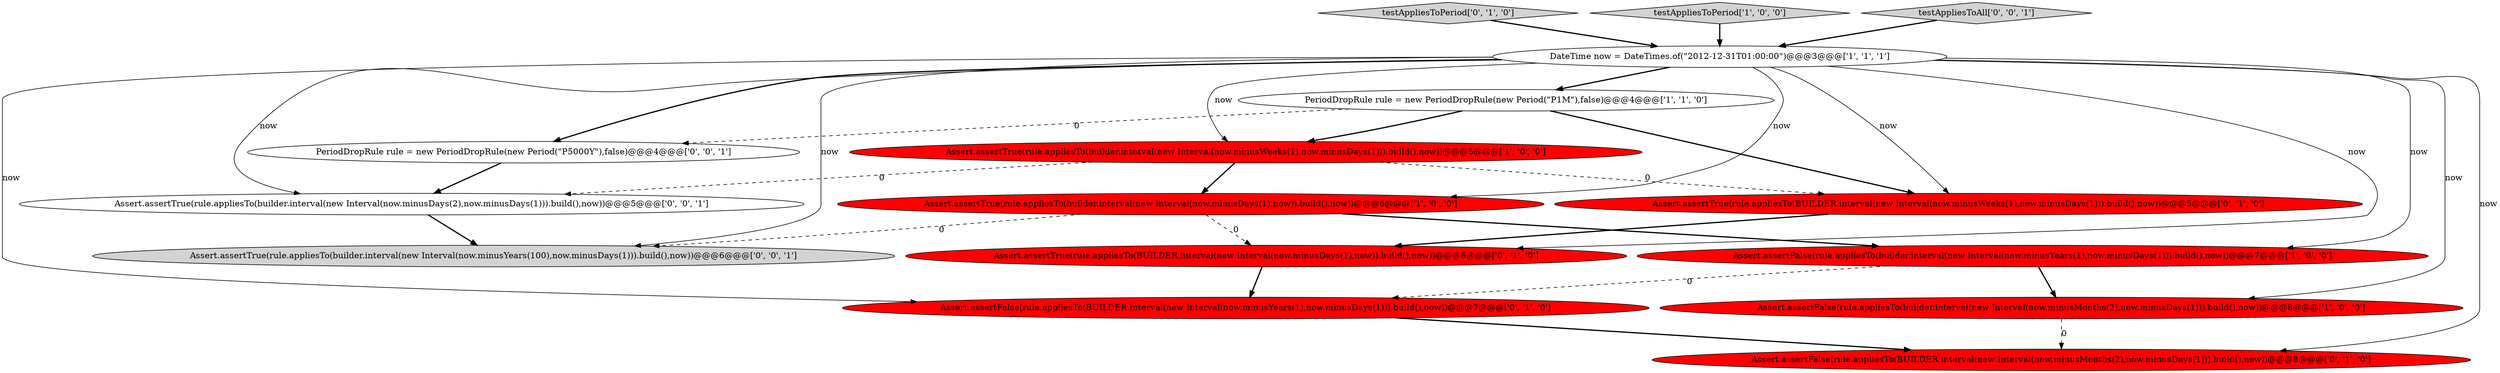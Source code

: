 digraph {
9 [style = filled, label = "testAppliesToPeriod['0', '1', '0']", fillcolor = lightgray, shape = diamond image = "AAA0AAABBB2BBB"];
0 [style = filled, label = "testAppliesToPeriod['1', '0', '0']", fillcolor = lightgray, shape = diamond image = "AAA0AAABBB1BBB"];
12 [style = filled, label = "testAppliesToAll['0', '0', '1']", fillcolor = lightgray, shape = diamond image = "AAA0AAABBB3BBB"];
14 [style = filled, label = "PeriodDropRule rule = new PeriodDropRule(new Period(\"P5000Y\"),false)@@@4@@@['0', '0', '1']", fillcolor = white, shape = ellipse image = "AAA0AAABBB3BBB"];
7 [style = filled, label = "Assert.assertTrue(rule.appliesTo(BUILDER.interval(new Interval(now.minusWeeks(1),now.minusDays(1))).build(),now))@@@5@@@['0', '1', '0']", fillcolor = red, shape = ellipse image = "AAA1AAABBB2BBB"];
2 [style = filled, label = "Assert.assertTrue(rule.appliesTo(builder.interval(new Interval(now.minusWeeks(1),now.minusDays(1))).build(),now))@@@5@@@['1', '0', '0']", fillcolor = red, shape = ellipse image = "AAA1AAABBB1BBB"];
4 [style = filled, label = "Assert.assertFalse(rule.appliesTo(builder.interval(new Interval(now.minusMonths(2),now.minusDays(1))).build(),now))@@@8@@@['1', '0', '0']", fillcolor = red, shape = ellipse image = "AAA1AAABBB1BBB"];
3 [style = filled, label = "PeriodDropRule rule = new PeriodDropRule(new Period(\"P1M\"),false)@@@4@@@['1', '1', '0']", fillcolor = white, shape = ellipse image = "AAA0AAABBB1BBB"];
6 [style = filled, label = "Assert.assertFalse(rule.appliesTo(builder.interval(new Interval(now.minusYears(1),now.minusDays(1))).build(),now))@@@7@@@['1', '0', '0']", fillcolor = red, shape = ellipse image = "AAA1AAABBB1BBB"];
15 [style = filled, label = "Assert.assertTrue(rule.appliesTo(builder.interval(new Interval(now.minusDays(2),now.minusDays(1))).build(),now))@@@5@@@['0', '0', '1']", fillcolor = white, shape = ellipse image = "AAA0AAABBB3BBB"];
13 [style = filled, label = "Assert.assertTrue(rule.appliesTo(builder.interval(new Interval(now.minusYears(100),now.minusDays(1))).build(),now))@@@6@@@['0', '0', '1']", fillcolor = lightgray, shape = ellipse image = "AAA0AAABBB3BBB"];
8 [style = filled, label = "Assert.assertFalse(rule.appliesTo(BUILDER.interval(new Interval(now.minusYears(1),now.minusDays(1))).build(),now))@@@7@@@['0', '1', '0']", fillcolor = red, shape = ellipse image = "AAA1AAABBB2BBB"];
11 [style = filled, label = "Assert.assertFalse(rule.appliesTo(BUILDER.interval(new Interval(now.minusMonths(2),now.minusDays(1))).build(),now))@@@8@@@['0', '1', '0']", fillcolor = red, shape = ellipse image = "AAA1AAABBB2BBB"];
1 [style = filled, label = "Assert.assertTrue(rule.appliesTo(builder.interval(new Interval(now.minusDays(1),now)).build(),now))@@@6@@@['1', '0', '0']", fillcolor = red, shape = ellipse image = "AAA1AAABBB1BBB"];
10 [style = filled, label = "Assert.assertTrue(rule.appliesTo(BUILDER.interval(new Interval(now.minusDays(1),now)).build(),now))@@@6@@@['0', '1', '0']", fillcolor = red, shape = ellipse image = "AAA1AAABBB2BBB"];
5 [style = filled, label = "DateTime now = DateTimes.of(\"2012-12-31T01:00:00\")@@@3@@@['1', '1', '1']", fillcolor = white, shape = ellipse image = "AAA0AAABBB1BBB"];
5->3 [style = bold, label=""];
6->8 [style = dashed, label="0"];
15->13 [style = bold, label=""];
12->5 [style = bold, label=""];
7->10 [style = bold, label=""];
2->1 [style = bold, label=""];
5->7 [style = solid, label="now"];
5->10 [style = solid, label="now"];
1->10 [style = dashed, label="0"];
5->14 [style = bold, label=""];
5->8 [style = solid, label="now"];
2->7 [style = dashed, label="0"];
2->15 [style = dashed, label="0"];
1->13 [style = dashed, label="0"];
5->11 [style = solid, label="now"];
6->4 [style = bold, label=""];
1->6 [style = bold, label=""];
3->2 [style = bold, label=""];
10->8 [style = bold, label=""];
3->7 [style = bold, label=""];
5->2 [style = solid, label="now"];
5->1 [style = solid, label="now"];
5->6 [style = solid, label="now"];
9->5 [style = bold, label=""];
14->15 [style = bold, label=""];
5->13 [style = solid, label="now"];
4->11 [style = dashed, label="0"];
3->14 [style = dashed, label="0"];
5->15 [style = solid, label="now"];
8->11 [style = bold, label=""];
5->4 [style = solid, label="now"];
0->5 [style = bold, label=""];
}
